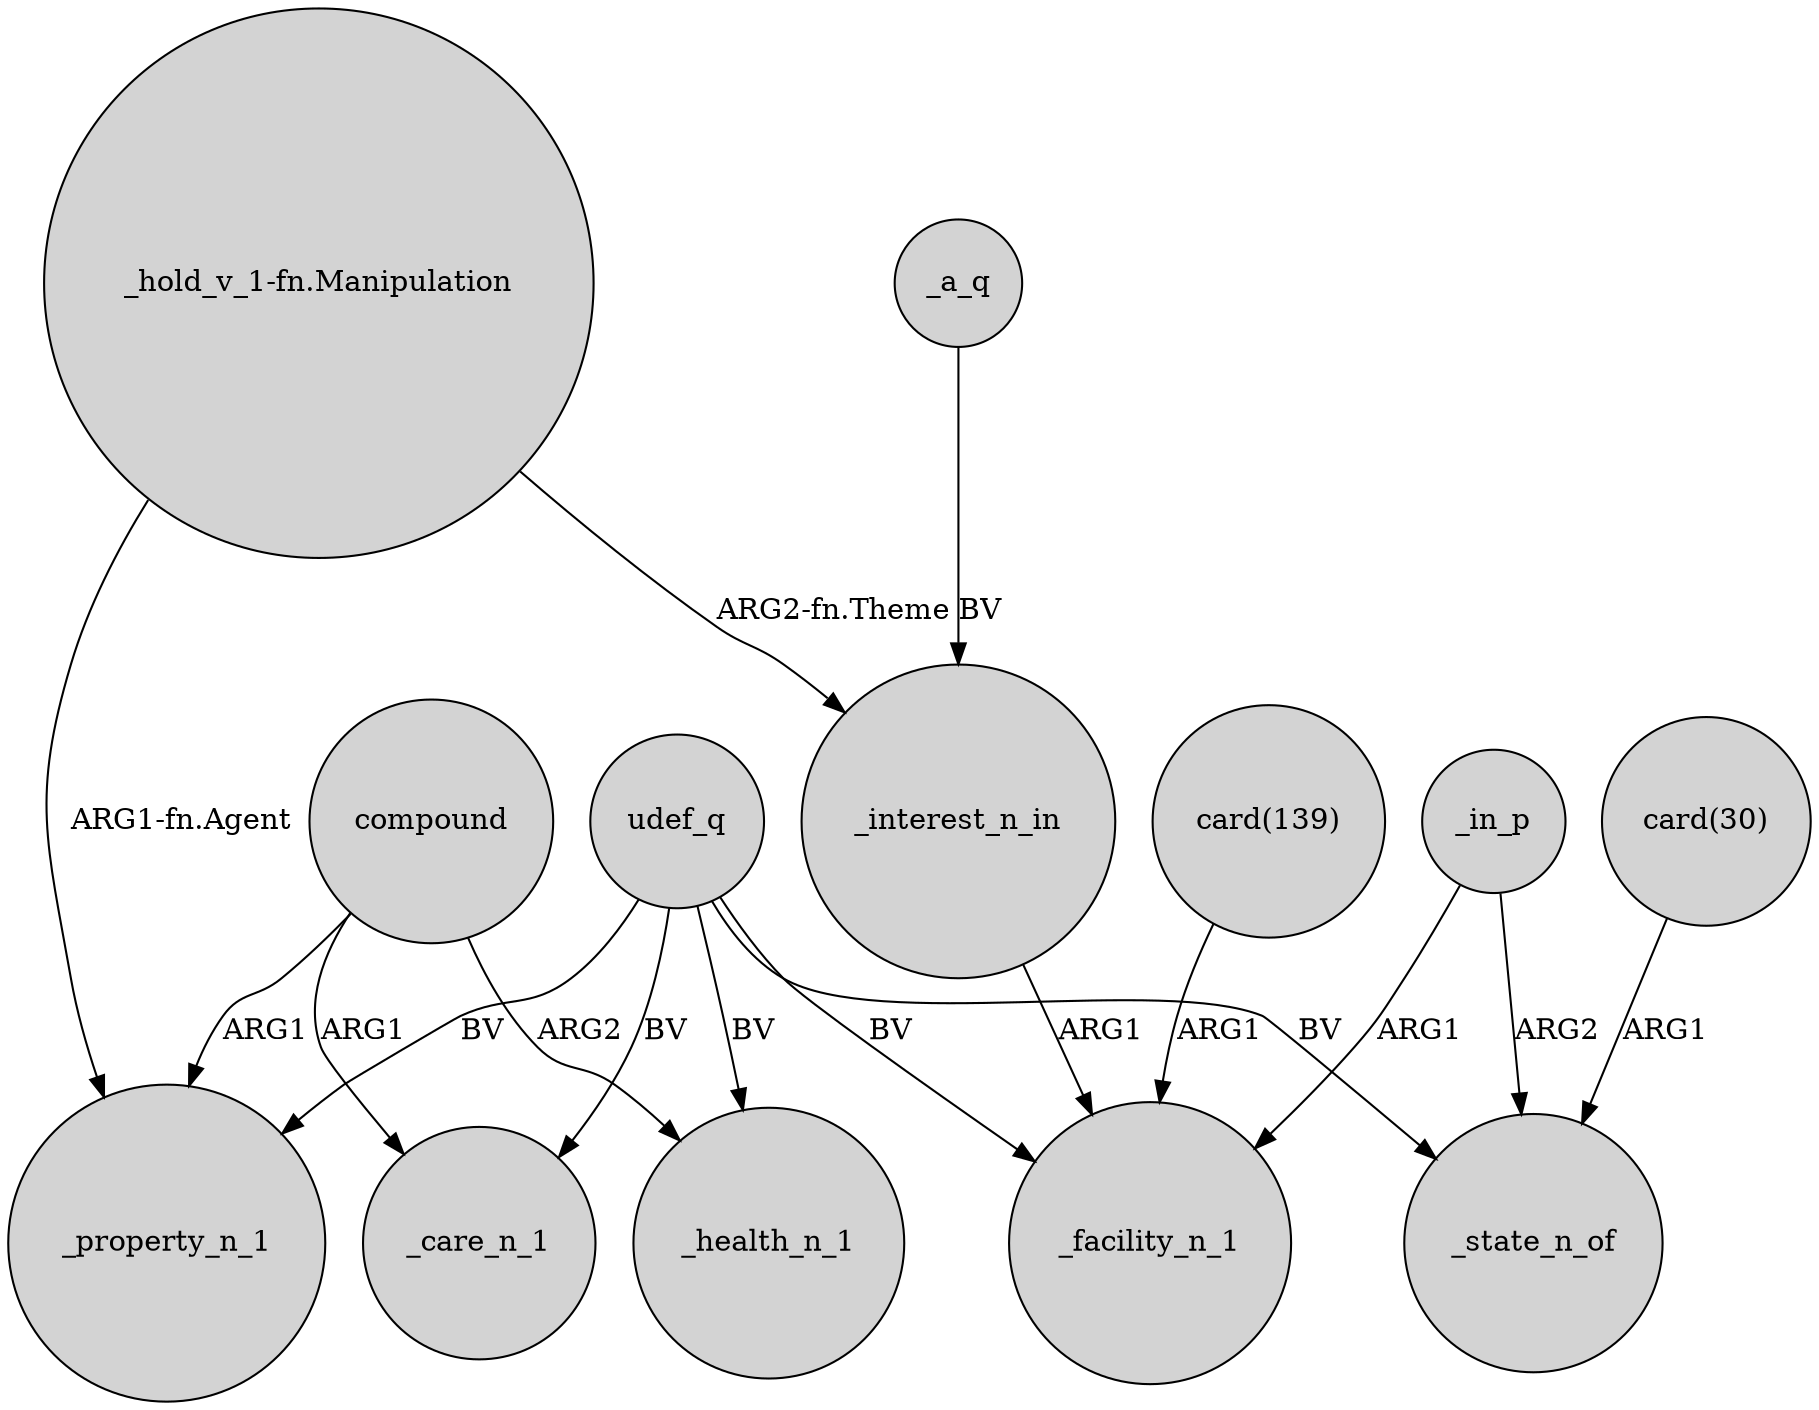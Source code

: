 digraph {
	node [shape=circle style=filled]
	compound -> _property_n_1 [label=ARG1]
	_a_q -> _interest_n_in [label=BV]
	"_hold_v_1-fn.Manipulation" -> _property_n_1 [label="ARG1-fn.Agent"]
	compound -> _care_n_1 [label=ARG1]
	compound -> _health_n_1 [label=ARG2]
	udef_q -> _facility_n_1 [label=BV]
	_in_p -> _facility_n_1 [label=ARG1]
	_in_p -> _state_n_of [label=ARG2]
	udef_q -> _health_n_1 [label=BV]
	"card(139)" -> _facility_n_1 [label=ARG1]
	"card(30)" -> _state_n_of [label=ARG1]
	udef_q -> _property_n_1 [label=BV]
	udef_q -> _state_n_of [label=BV]
	_interest_n_in -> _facility_n_1 [label=ARG1]
	udef_q -> _care_n_1 [label=BV]
	"_hold_v_1-fn.Manipulation" -> _interest_n_in [label="ARG2-fn.Theme"]
}
